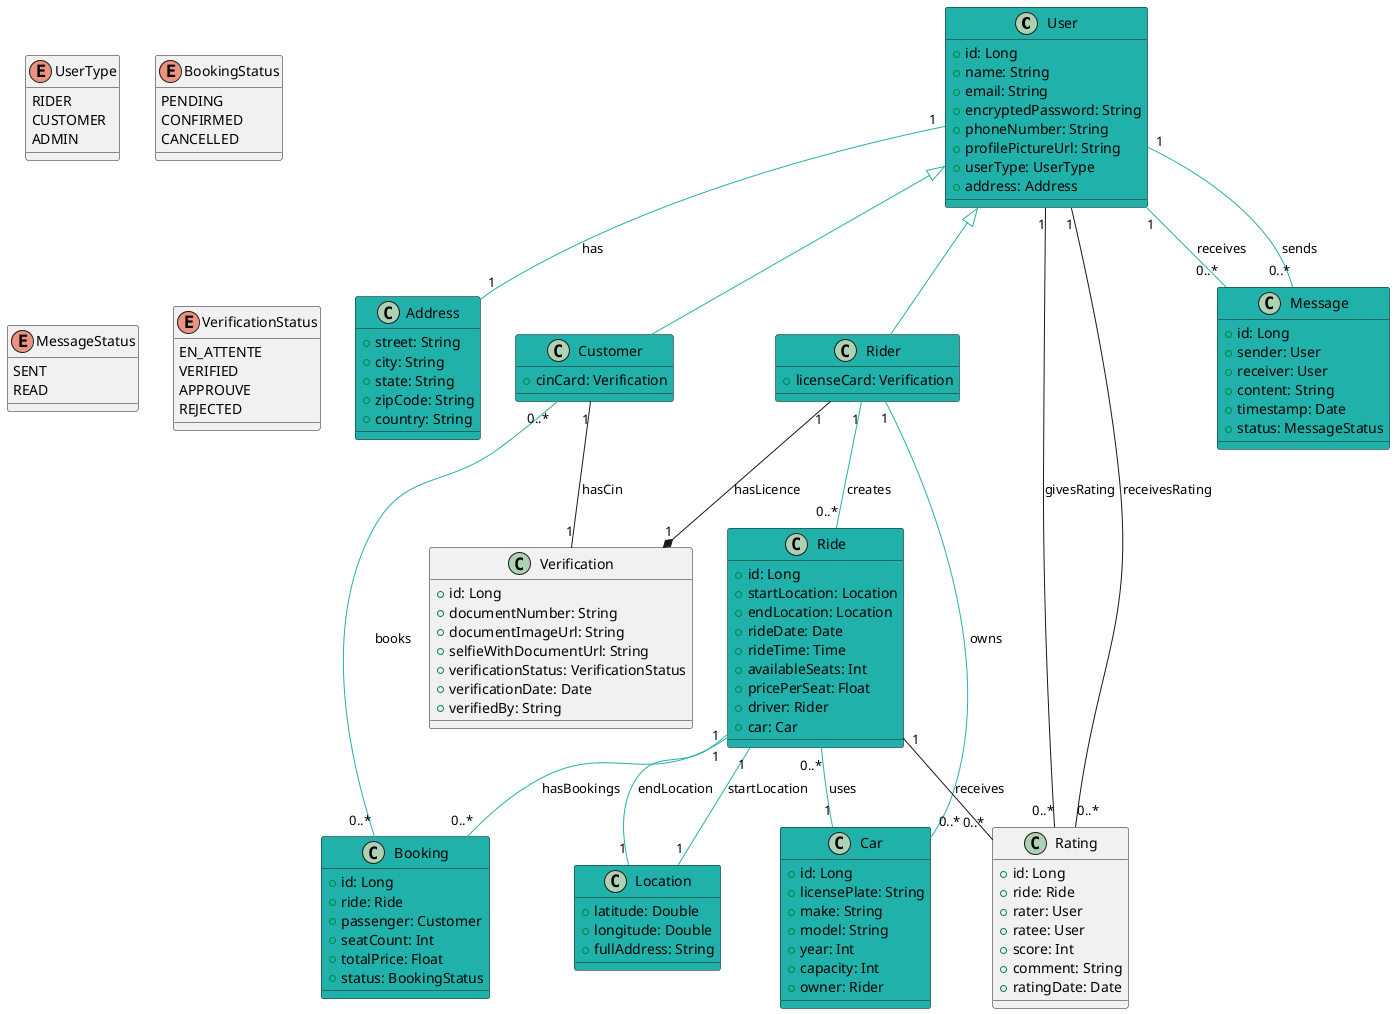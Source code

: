 @startuml
class User #LightSeaGreen {
  +id: Long
  +name: String
  +email: String
  +encryptedPassword: String
  +phoneNumber: String
  +profilePictureUrl: String
  +userType: UserType
  +address: Address
}

class Address #LightSeaGreen {
  +street: String
  +city: String
  +state: String
  +zipCode: String
  +country: String
}

class Location #LightSeaGreen {
  +latitude: Double
  +longitude: Double
  +fullAddress: String
}

class Rider #LightSeaGreen {
  +licenseCard: Verification
}

class Verification {
  +id: Long
  +documentNumber: String
  +documentImageUrl: String
  +selfieWithDocumentUrl: String
  +verificationStatus: VerificationStatus
  +verificationDate: Date
  +verifiedBy: String
}

class Customer #LightSeaGreen{
    +cinCard: Verification
}

class Car #LightSeaGreen{
  +id: Long
  +licensePlate: String
  +make: String
  +model: String
  +year: Int
  +capacity: Int
  +owner: Rider
}

class Ride #LightSeaGreen {
  +id: Long
  +startLocation: Location
  +endLocation: Location
  +rideDate: Date
  +rideTime: Time
  +availableSeats: Int
  +pricePerSeat: Float
  +driver: Rider
  +car: Car
}

class Booking #LightSeaGreen {
  +id: Long
  +ride: Ride
  +passenger: Customer
  +seatCount: Int
  +totalPrice: Float
  +status: BookingStatus
}

class Rating {
  +id: Long
  +ride: Ride
  +rater: User
  +ratee: User
  +score: Int
  +comment: String
  +ratingDate: Date
}

class Message #LightSeaGreen {
  +id: Long
  +sender: User
  +receiver: User
  +content: String
  +timestamp: Date
  +status: MessageStatus
}

enum UserType {
  RIDER
  CUSTOMER
  ADMIN
}

enum BookingStatus {
  PENDING
  CONFIRMED
  CANCELLED
}

enum MessageStatus {
  SENT
  READ
}

' Waiting for verification (initial state)
' Good detection by AI (automated status)
' Final approval by support team
' Rejected by support team or failed AI verification

enum VerificationStatus {
  EN_ATTENTE
  VERIFIED
  APPROUVE
  REJECTED
}

' Relationships
Customer "1" -- "1" Verification: hasCin
Rider "1" --* "1" Verification : hasLicence
User "1" -- "1" Address #LightSeaGreen: has

User <|-- Rider #LightSeaGreen
User <|-- Customer #LightSeaGreen
Rider "1" -- "0..*" Car #LightSeaGreen : owns
Rider "1" -- "0..*" Ride #LightSeaGreen : creates 
Ride "0..*" -- "1" Car #LightSeaGreen : uses
Ride "1" -- "0..*" Booking #LightSeaGreen : hasBookings
Customer "0..*" -- "0..*" Booking #LightSeaGreen : books
Ride "1" -- "0..*" Rating: receives
User "1" -- "0..*" Rating: givesRating
User "1" -- "0..*" Rating: receivesRating
User "1" -- "0..*" Message #LightSeaGreen : sends
User "1" -- "0..*" Message #LightSeaGreen : receives
Ride "1" -- "1" Location #LightSeaGreen : startLocation
Ride "1" -- "1" Location #LightSeaGreen : endLocation
@enduml
